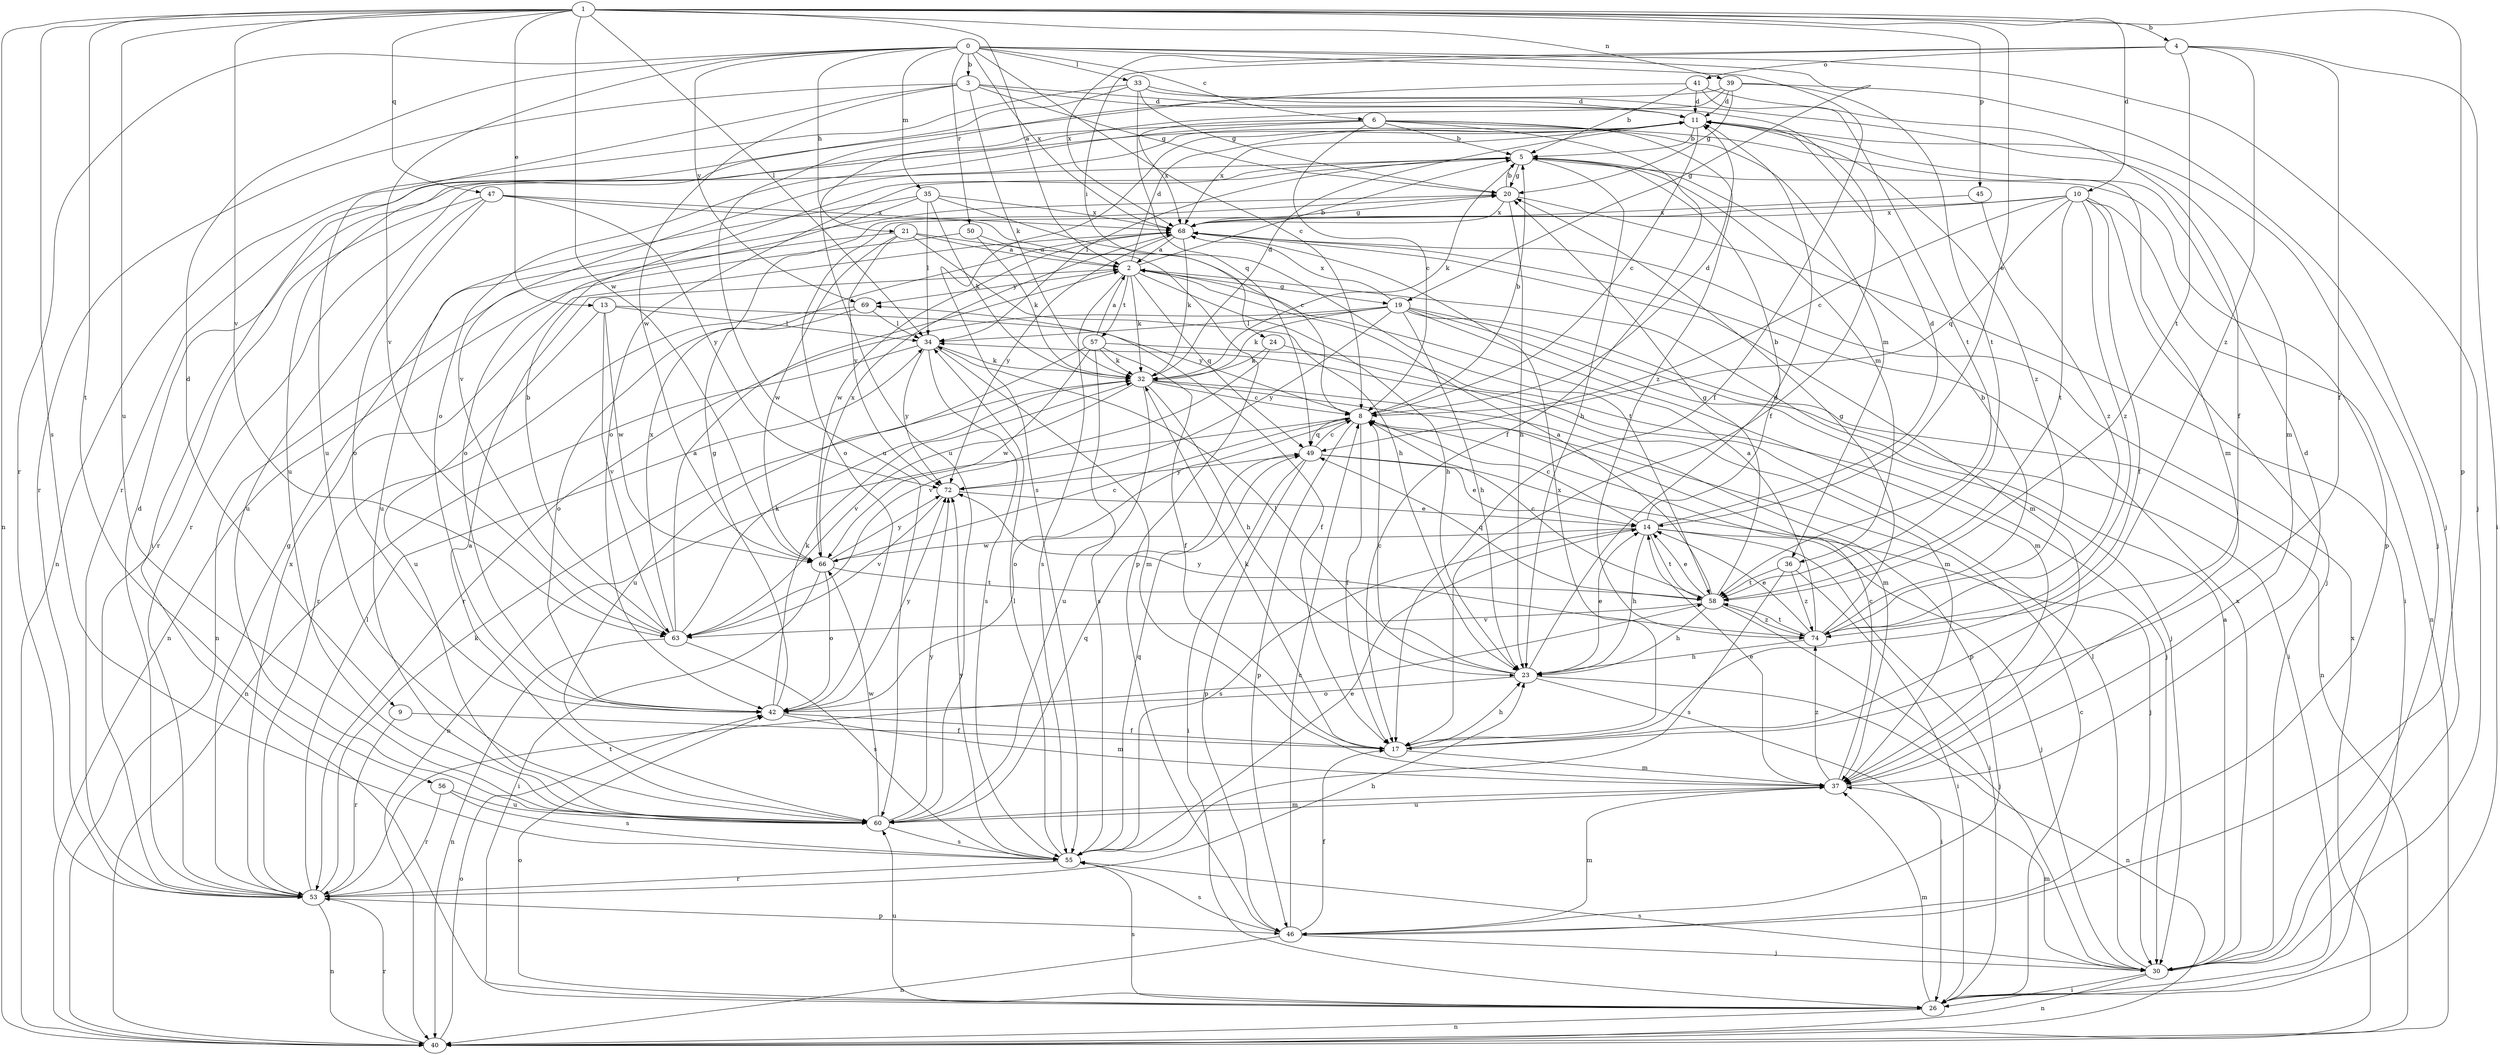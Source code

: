 strict digraph  {
0;
1;
2;
3;
4;
5;
6;
8;
9;
10;
11;
13;
14;
17;
19;
20;
21;
23;
24;
26;
30;
32;
33;
34;
35;
36;
37;
39;
40;
41;
42;
45;
46;
47;
49;
50;
53;
55;
56;
57;
58;
60;
63;
66;
68;
69;
72;
74;
0 -> 3  [label=b];
0 -> 6  [label=c];
0 -> 8  [label=c];
0 -> 9  [label=d];
0 -> 17  [label=f];
0 -> 19  [label=g];
0 -> 21  [label=h];
0 -> 30  [label=j];
0 -> 33  [label=l];
0 -> 35  [label=m];
0 -> 50  [label=r];
0 -> 53  [label=r];
0 -> 63  [label=v];
0 -> 68  [label=x];
0 -> 69  [label=y];
1 -> 2  [label=a];
1 -> 4  [label=b];
1 -> 10  [label=d];
1 -> 13  [label=e];
1 -> 14  [label=e];
1 -> 34  [label=l];
1 -> 39  [label=n];
1 -> 40  [label=n];
1 -> 45  [label=p];
1 -> 46  [label=p];
1 -> 47  [label=q];
1 -> 55  [label=s];
1 -> 56  [label=t];
1 -> 60  [label=u];
1 -> 63  [label=v];
1 -> 66  [label=w];
2 -> 5  [label=b];
2 -> 11  [label=d];
2 -> 19  [label=g];
2 -> 23  [label=h];
2 -> 32  [label=k];
2 -> 49  [label=q];
2 -> 55  [label=s];
2 -> 57  [label=t];
2 -> 69  [label=y];
3 -> 11  [label=d];
3 -> 17  [label=f];
3 -> 20  [label=g];
3 -> 32  [label=k];
3 -> 53  [label=r];
3 -> 60  [label=u];
3 -> 66  [label=w];
4 -> 17  [label=f];
4 -> 24  [label=i];
4 -> 26  [label=i];
4 -> 41  [label=o];
4 -> 58  [label=t];
4 -> 68  [label=x];
4 -> 74  [label=z];
5 -> 20  [label=g];
5 -> 23  [label=h];
5 -> 32  [label=k];
5 -> 34  [label=l];
5 -> 36  [label=m];
5 -> 42  [label=o];
5 -> 46  [label=p];
5 -> 53  [label=r];
6 -> 5  [label=b];
6 -> 8  [label=c];
6 -> 17  [label=f];
6 -> 36  [label=m];
6 -> 37  [label=m];
6 -> 42  [label=o];
6 -> 60  [label=u];
6 -> 68  [label=x];
6 -> 74  [label=z];
8 -> 5  [label=b];
8 -> 11  [label=d];
8 -> 17  [label=f];
8 -> 40  [label=n];
8 -> 42  [label=o];
8 -> 46  [label=p];
8 -> 49  [label=q];
8 -> 69  [label=y];
9 -> 17  [label=f];
9 -> 53  [label=r];
10 -> 8  [label=c];
10 -> 17  [label=f];
10 -> 30  [label=j];
10 -> 40  [label=n];
10 -> 42  [label=o];
10 -> 49  [label=q];
10 -> 58  [label=t];
10 -> 68  [label=x];
10 -> 74  [label=z];
11 -> 5  [label=b];
11 -> 8  [label=c];
11 -> 30  [label=j];
11 -> 55  [label=s];
11 -> 63  [label=v];
11 -> 68  [label=x];
11 -> 74  [label=z];
13 -> 17  [label=f];
13 -> 34  [label=l];
13 -> 60  [label=u];
13 -> 63  [label=v];
13 -> 66  [label=w];
14 -> 5  [label=b];
14 -> 8  [label=c];
14 -> 11  [label=d];
14 -> 23  [label=h];
14 -> 26  [label=i];
14 -> 30  [label=j];
14 -> 55  [label=s];
14 -> 58  [label=t];
14 -> 66  [label=w];
17 -> 23  [label=h];
17 -> 32  [label=k];
17 -> 37  [label=m];
17 -> 68  [label=x];
19 -> 23  [label=h];
19 -> 26  [label=i];
19 -> 30  [label=j];
19 -> 32  [label=k];
19 -> 34  [label=l];
19 -> 37  [label=m];
19 -> 40  [label=n];
19 -> 53  [label=r];
19 -> 68  [label=x];
19 -> 72  [label=y];
20 -> 5  [label=b];
20 -> 23  [label=h];
20 -> 26  [label=i];
20 -> 68  [label=x];
21 -> 2  [label=a];
21 -> 23  [label=h];
21 -> 40  [label=n];
21 -> 58  [label=t];
21 -> 66  [label=w];
21 -> 72  [label=y];
23 -> 8  [label=c];
23 -> 11  [label=d];
23 -> 14  [label=e];
23 -> 26  [label=i];
23 -> 34  [label=l];
23 -> 40  [label=n];
23 -> 42  [label=o];
24 -> 32  [label=k];
24 -> 37  [label=m];
24 -> 63  [label=v];
26 -> 8  [label=c];
26 -> 37  [label=m];
26 -> 40  [label=n];
26 -> 42  [label=o];
26 -> 55  [label=s];
26 -> 60  [label=u];
30 -> 2  [label=a];
30 -> 26  [label=i];
30 -> 34  [label=l];
30 -> 37  [label=m];
30 -> 40  [label=n];
30 -> 55  [label=s];
30 -> 68  [label=x];
32 -> 8  [label=c];
32 -> 11  [label=d];
32 -> 23  [label=h];
32 -> 37  [label=m];
32 -> 46  [label=p];
32 -> 60  [label=u];
32 -> 63  [label=v];
33 -> 11  [label=d];
33 -> 20  [label=g];
33 -> 26  [label=i];
33 -> 37  [label=m];
33 -> 40  [label=n];
33 -> 49  [label=q];
34 -> 32  [label=k];
34 -> 37  [label=m];
34 -> 40  [label=n];
34 -> 55  [label=s];
34 -> 72  [label=y];
35 -> 8  [label=c];
35 -> 32  [label=k];
35 -> 34  [label=l];
35 -> 42  [label=o];
35 -> 60  [label=u];
35 -> 68  [label=x];
36 -> 26  [label=i];
36 -> 55  [label=s];
36 -> 58  [label=t];
36 -> 74  [label=z];
37 -> 8  [label=c];
37 -> 11  [label=d];
37 -> 14  [label=e];
37 -> 60  [label=u];
37 -> 74  [label=z];
39 -> 11  [label=d];
39 -> 20  [label=g];
39 -> 30  [label=j];
39 -> 53  [label=r];
39 -> 58  [label=t];
39 -> 60  [label=u];
40 -> 42  [label=o];
40 -> 53  [label=r];
40 -> 68  [label=x];
41 -> 5  [label=b];
41 -> 11  [label=d];
41 -> 17  [label=f];
41 -> 58  [label=t];
41 -> 60  [label=u];
42 -> 17  [label=f];
42 -> 20  [label=g];
42 -> 32  [label=k];
42 -> 37  [label=m];
42 -> 72  [label=y];
45 -> 68  [label=x];
45 -> 74  [label=z];
46 -> 8  [label=c];
46 -> 17  [label=f];
46 -> 30  [label=j];
46 -> 37  [label=m];
46 -> 40  [label=n];
46 -> 55  [label=s];
47 -> 42  [label=o];
47 -> 46  [label=p];
47 -> 53  [label=r];
47 -> 60  [label=u];
47 -> 68  [label=x];
47 -> 72  [label=y];
49 -> 8  [label=c];
49 -> 14  [label=e];
49 -> 26  [label=i];
49 -> 30  [label=j];
49 -> 46  [label=p];
49 -> 72  [label=y];
50 -> 2  [label=a];
50 -> 32  [label=k];
50 -> 40  [label=n];
53 -> 11  [label=d];
53 -> 20  [label=g];
53 -> 23  [label=h];
53 -> 32  [label=k];
53 -> 34  [label=l];
53 -> 40  [label=n];
53 -> 46  [label=p];
53 -> 58  [label=t];
53 -> 68  [label=x];
55 -> 14  [label=e];
55 -> 34  [label=l];
55 -> 49  [label=q];
55 -> 53  [label=r];
55 -> 72  [label=y];
56 -> 53  [label=r];
56 -> 55  [label=s];
56 -> 60  [label=u];
57 -> 2  [label=a];
57 -> 17  [label=f];
57 -> 30  [label=j];
57 -> 32  [label=k];
57 -> 55  [label=s];
57 -> 60  [label=u];
57 -> 66  [label=w];
58 -> 2  [label=a];
58 -> 8  [label=c];
58 -> 14  [label=e];
58 -> 20  [label=g];
58 -> 23  [label=h];
58 -> 30  [label=j];
58 -> 49  [label=q];
58 -> 63  [label=v];
58 -> 74  [label=z];
60 -> 2  [label=a];
60 -> 37  [label=m];
60 -> 49  [label=q];
60 -> 55  [label=s];
60 -> 66  [label=w];
60 -> 72  [label=y];
63 -> 2  [label=a];
63 -> 5  [label=b];
63 -> 32  [label=k];
63 -> 40  [label=n];
63 -> 55  [label=s];
63 -> 68  [label=x];
66 -> 8  [label=c];
66 -> 26  [label=i];
66 -> 42  [label=o];
66 -> 58  [label=t];
66 -> 68  [label=x];
66 -> 72  [label=y];
68 -> 2  [label=a];
68 -> 20  [label=g];
68 -> 32  [label=k];
68 -> 37  [label=m];
68 -> 66  [label=w];
68 -> 72  [label=y];
69 -> 34  [label=l];
69 -> 42  [label=o];
69 -> 53  [label=r];
72 -> 14  [label=e];
72 -> 63  [label=v];
74 -> 2  [label=a];
74 -> 5  [label=b];
74 -> 14  [label=e];
74 -> 20  [label=g];
74 -> 23  [label=h];
74 -> 58  [label=t];
74 -> 72  [label=y];
}
